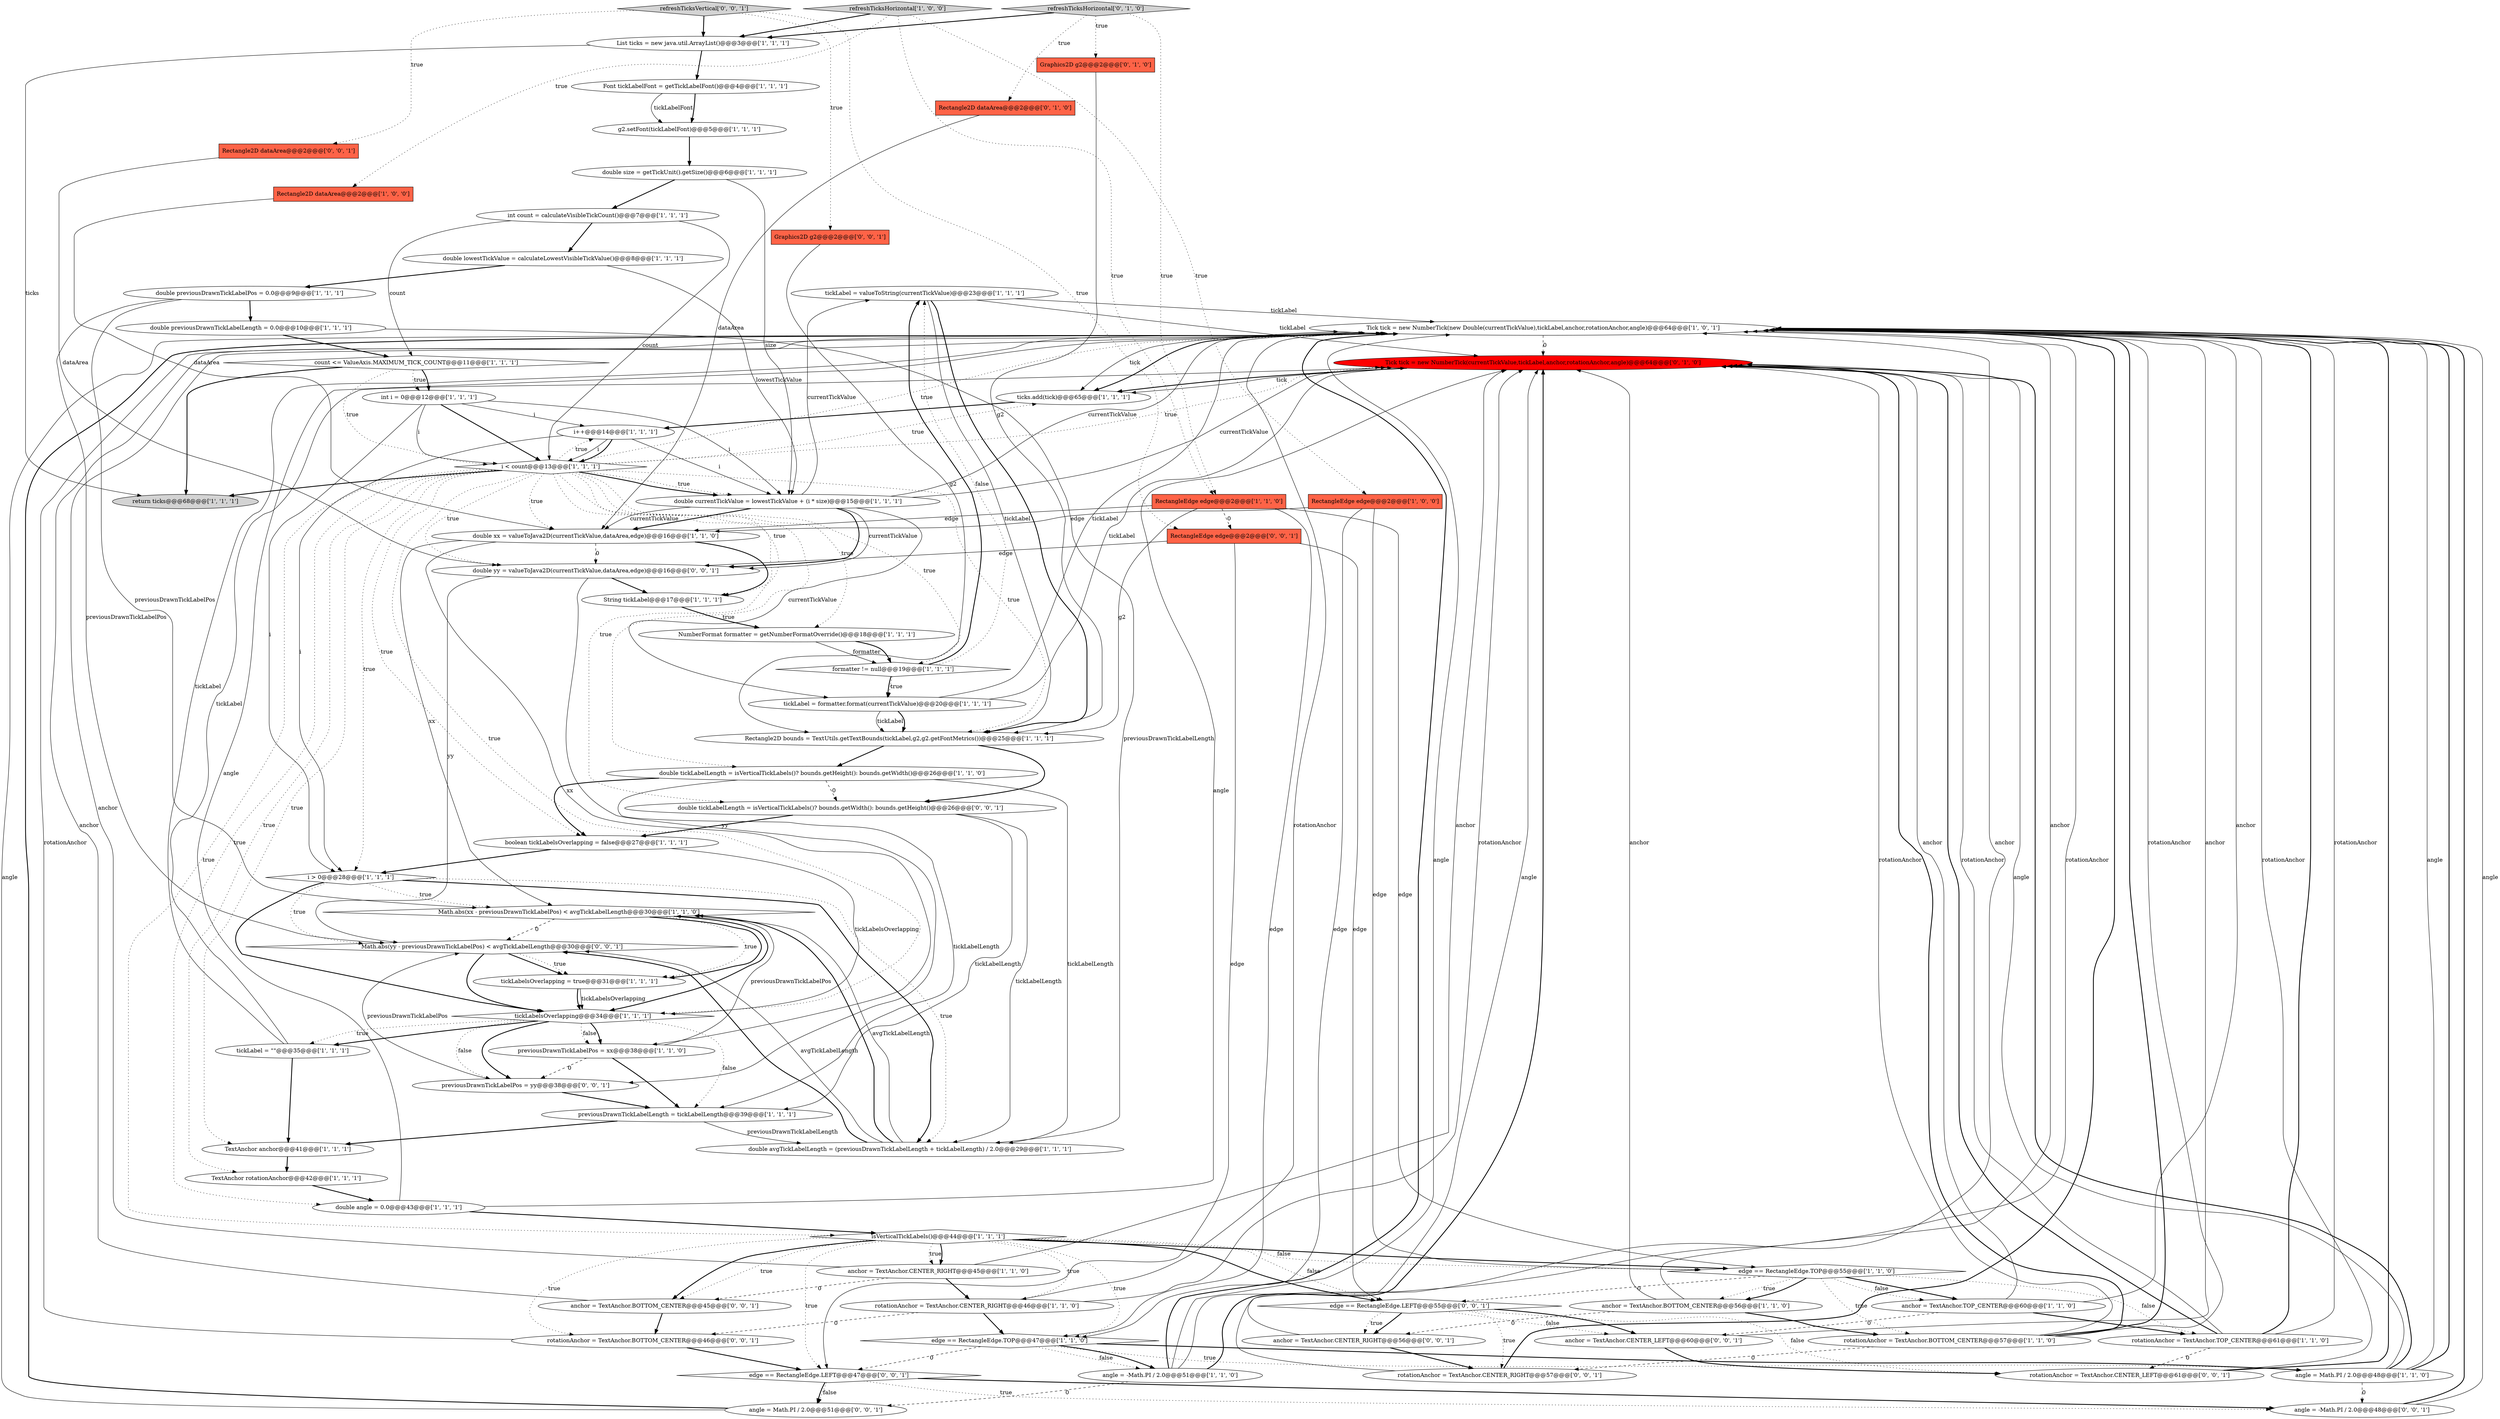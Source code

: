 digraph {
48 [style = filled, label = "tickLabel = valueToString(currentTickValue)@@@23@@@['1', '1', '1']", fillcolor = white, shape = ellipse image = "AAA0AAABBB1BBB"];
72 [style = filled, label = "anchor = TextAnchor.BOTTOM_CENTER@@@45@@@['0', '0', '1']", fillcolor = white, shape = ellipse image = "AAA0AAABBB3BBB"];
45 [style = filled, label = "String tickLabel@@@17@@@['1', '1', '1']", fillcolor = white, shape = ellipse image = "AAA0AAABBB1BBB"];
53 [style = filled, label = "Rectangle2D dataArea@@@2@@@['0', '1', '0']", fillcolor = tomato, shape = box image = "AAA0AAABBB2BBB"];
69 [style = filled, label = "refreshTicksVertical['0', '0', '1']", fillcolor = lightgray, shape = diamond image = "AAA0AAABBB3BBB"];
3 [style = filled, label = "i > 0@@@28@@@['1', '1', '1']", fillcolor = white, shape = diamond image = "AAA0AAABBB1BBB"];
23 [style = filled, label = "previousDrawnTickLabelPos = xx@@@38@@@['1', '1', '0']", fillcolor = white, shape = ellipse image = "AAA0AAABBB1BBB"];
29 [style = filled, label = "edge == RectangleEdge.TOP@@@47@@@['1', '1', '0']", fillcolor = white, shape = diamond image = "AAA0AAABBB1BBB"];
30 [style = filled, label = "previousDrawnTickLabelLength = tickLabelLength@@@39@@@['1', '1', '1']", fillcolor = white, shape = ellipse image = "AAA0AAABBB1BBB"];
57 [style = filled, label = "previousDrawnTickLabelPos = yy@@@38@@@['0', '0', '1']", fillcolor = white, shape = ellipse image = "AAA0AAABBB3BBB"];
70 [style = filled, label = "rotationAnchor = TextAnchor.CENTER_RIGHT@@@57@@@['0', '0', '1']", fillcolor = white, shape = ellipse image = "AAA0AAABBB3BBB"];
51 [style = filled, label = "Graphics2D g2@@@2@@@['0', '1', '0']", fillcolor = tomato, shape = box image = "AAA0AAABBB2BBB"];
58 [style = filled, label = "double tickLabelLength = isVerticalTickLabels()? bounds.getWidth(): bounds.getHeight()@@@26@@@['0', '0', '1']", fillcolor = white, shape = ellipse image = "AAA0AAABBB3BBB"];
21 [style = filled, label = "Math.abs(xx - previousDrawnTickLabelPos) < avgTickLabelLength@@@30@@@['1', '1', '0']", fillcolor = white, shape = diamond image = "AAA0AAABBB1BBB"];
9 [style = filled, label = "double size = getTickUnit().getSize()@@@6@@@['1', '1', '1']", fillcolor = white, shape = ellipse image = "AAA0AAABBB1BBB"];
2 [style = filled, label = "TextAnchor rotationAnchor@@@42@@@['1', '1', '1']", fillcolor = white, shape = ellipse image = "AAA0AAABBB1BBB"];
10 [style = filled, label = "Rectangle2D dataArea@@@2@@@['1', '0', '0']", fillcolor = tomato, shape = box image = "AAA0AAABBB1BBB"];
15 [style = filled, label = "i++@@@14@@@['1', '1', '1']", fillcolor = white, shape = ellipse image = "AAA0AAABBB1BBB"];
36 [style = filled, label = "int count = calculateVisibleTickCount()@@@7@@@['1', '1', '1']", fillcolor = white, shape = ellipse image = "AAA0AAABBB1BBB"];
55 [style = filled, label = "rotationAnchor = TextAnchor.CENTER_LEFT@@@61@@@['0', '0', '1']", fillcolor = white, shape = ellipse image = "AAA0AAABBB3BBB"];
0 [style = filled, label = "RectangleEdge edge@@@2@@@['1', '0', '0']", fillcolor = tomato, shape = box image = "AAA0AAABBB1BBB"];
56 [style = filled, label = "edge == RectangleEdge.LEFT@@@47@@@['0', '0', '1']", fillcolor = white, shape = diamond image = "AAA0AAABBB3BBB"];
24 [style = filled, label = "rotationAnchor = TextAnchor.CENTER_RIGHT@@@46@@@['1', '1', '0']", fillcolor = white, shape = ellipse image = "AAA0AAABBB1BBB"];
25 [style = filled, label = "anchor = TextAnchor.BOTTOM_CENTER@@@56@@@['1', '1', '0']", fillcolor = white, shape = ellipse image = "AAA0AAABBB1BBB"];
63 [style = filled, label = "Rectangle2D dataArea@@@2@@@['0', '0', '1']", fillcolor = tomato, shape = box image = "AAA0AAABBB3BBB"];
71 [style = filled, label = "anchor = TextAnchor.CENTER_RIGHT@@@56@@@['0', '0', '1']", fillcolor = white, shape = ellipse image = "AAA0AAABBB3BBB"];
68 [style = filled, label = "rotationAnchor = TextAnchor.BOTTOM_CENTER@@@46@@@['0', '0', '1']", fillcolor = white, shape = ellipse image = "AAA0AAABBB3BBB"];
1 [style = filled, label = "double lowestTickValue = calculateLowestVisibleTickValue()@@@8@@@['1', '1', '1']", fillcolor = white, shape = ellipse image = "AAA0AAABBB1BBB"];
11 [style = filled, label = "refreshTicksHorizontal['1', '0', '0']", fillcolor = lightgray, shape = diamond image = "AAA0AAABBB1BBB"];
42 [style = filled, label = "double avgTickLabelLength = (previousDrawnTickLabelLength + tickLabelLength) / 2.0@@@29@@@['1', '1', '1']", fillcolor = white, shape = ellipse image = "AAA0AAABBB1BBB"];
49 [style = filled, label = "Tick tick = new NumberTick(new Double(currentTickValue),tickLabel,anchor,rotationAnchor,angle)@@@64@@@['1', '0', '1']", fillcolor = white, shape = ellipse image = "AAA0AAABBB1BBB"];
43 [style = filled, label = "anchor = TextAnchor.CENTER_RIGHT@@@45@@@['1', '1', '0']", fillcolor = white, shape = ellipse image = "AAA0AAABBB1BBB"];
47 [style = filled, label = "angle = -Math.PI / 2.0@@@51@@@['1', '1', '0']", fillcolor = white, shape = ellipse image = "AAA0AAABBB1BBB"];
41 [style = filled, label = "double angle = 0.0@@@43@@@['1', '1', '1']", fillcolor = white, shape = ellipse image = "AAA0AAABBB1BBB"];
66 [style = filled, label = "Math.abs(yy - previousDrawnTickLabelPos) < avgTickLabelLength@@@30@@@['0', '0', '1']", fillcolor = white, shape = diamond image = "AAA0AAABBB3BBB"];
7 [style = filled, label = "edge == RectangleEdge.TOP@@@55@@@['1', '1', '0']", fillcolor = white, shape = diamond image = "AAA0AAABBB1BBB"];
67 [style = filled, label = "angle = Math.PI / 2.0@@@51@@@['0', '0', '1']", fillcolor = white, shape = ellipse image = "AAA0AAABBB3BBB"];
37 [style = filled, label = "double currentTickValue = lowestTickValue + (i * size)@@@15@@@['1', '1', '1']", fillcolor = white, shape = ellipse image = "AAA0AAABBB1BBB"];
28 [style = filled, label = "int i = 0@@@12@@@['1', '1', '1']", fillcolor = white, shape = ellipse image = "AAA0AAABBB1BBB"];
38 [style = filled, label = "return ticks@@@68@@@['1', '1', '1']", fillcolor = lightgray, shape = ellipse image = "AAA0AAABBB1BBB"];
39 [style = filled, label = "rotationAnchor = TextAnchor.TOP_CENTER@@@61@@@['1', '1', '0']", fillcolor = white, shape = ellipse image = "AAA0AAABBB1BBB"];
26 [style = filled, label = "double tickLabelLength = isVerticalTickLabels()? bounds.getHeight(): bounds.getWidth()@@@26@@@['1', '1', '0']", fillcolor = white, shape = ellipse image = "AAA0AAABBB1BBB"];
46 [style = filled, label = "double xx = valueToJava2D(currentTickValue,dataArea,edge)@@@16@@@['1', '1', '0']", fillcolor = white, shape = ellipse image = "AAA0AAABBB1BBB"];
34 [style = filled, label = "tickLabelsOverlapping@@@34@@@['1', '1', '1']", fillcolor = white, shape = diamond image = "AAA0AAABBB1BBB"];
61 [style = filled, label = "angle = -Math.PI / 2.0@@@48@@@['0', '0', '1']", fillcolor = white, shape = ellipse image = "AAA0AAABBB3BBB"];
35 [style = filled, label = "g2.setFont(tickLabelFont)@@@5@@@['1', '1', '1']", fillcolor = white, shape = ellipse image = "AAA0AAABBB1BBB"];
16 [style = filled, label = "rotationAnchor = TextAnchor.BOTTOM_CENTER@@@57@@@['1', '1', '0']", fillcolor = white, shape = ellipse image = "AAA0AAABBB1BBB"];
52 [style = filled, label = "Tick tick = new NumberTick(currentTickValue,tickLabel,anchor,rotationAnchor,angle)@@@64@@@['0', '1', '0']", fillcolor = red, shape = ellipse image = "AAA1AAABBB2BBB"];
6 [style = filled, label = "NumberFormat formatter = getNumberFormatOverride()@@@18@@@['1', '1', '1']", fillcolor = white, shape = ellipse image = "AAA0AAABBB1BBB"];
44 [style = filled, label = "ticks.add(tick)@@@65@@@['1', '1', '1']", fillcolor = white, shape = ellipse image = "AAA0AAABBB1BBB"];
5 [style = filled, label = "tickLabelsOverlapping = true@@@31@@@['1', '1', '1']", fillcolor = white, shape = ellipse image = "AAA0AAABBB1BBB"];
12 [style = filled, label = "RectangleEdge edge@@@2@@@['1', '1', '0']", fillcolor = tomato, shape = box image = "AAA0AAABBB1BBB"];
14 [style = filled, label = "Rectangle2D bounds = TextUtils.getTextBounds(tickLabel,g2,g2.getFontMetrics())@@@25@@@['1', '1', '1']", fillcolor = white, shape = ellipse image = "AAA0AAABBB1BBB"];
54 [style = filled, label = "refreshTicksHorizontal['0', '1', '0']", fillcolor = lightgray, shape = diamond image = "AAA0AAABBB2BBB"];
65 [style = filled, label = "RectangleEdge edge@@@2@@@['0', '0', '1']", fillcolor = tomato, shape = box image = "AAA0AAABBB3BBB"];
64 [style = filled, label = "Graphics2D g2@@@2@@@['0', '0', '1']", fillcolor = tomato, shape = box image = "AAA0AAABBB3BBB"];
4 [style = filled, label = "Font tickLabelFont = getTickLabelFont()@@@4@@@['1', '1', '1']", fillcolor = white, shape = ellipse image = "AAA0AAABBB1BBB"];
13 [style = filled, label = "boolean tickLabelsOverlapping = false@@@27@@@['1', '1', '1']", fillcolor = white, shape = ellipse image = "AAA0AAABBB1BBB"];
19 [style = filled, label = "formatter != null@@@19@@@['1', '1', '1']", fillcolor = white, shape = diamond image = "AAA0AAABBB1BBB"];
22 [style = filled, label = "tickLabel = \"\"@@@35@@@['1', '1', '1']", fillcolor = white, shape = ellipse image = "AAA0AAABBB1BBB"];
18 [style = filled, label = "tickLabel = formatter.format(currentTickValue)@@@20@@@['1', '1', '1']", fillcolor = white, shape = ellipse image = "AAA0AAABBB1BBB"];
8 [style = filled, label = "angle = Math.PI / 2.0@@@48@@@['1', '1', '0']", fillcolor = white, shape = ellipse image = "AAA0AAABBB1BBB"];
31 [style = filled, label = "anchor = TextAnchor.TOP_CENTER@@@60@@@['1', '1', '0']", fillcolor = white, shape = ellipse image = "AAA0AAABBB1BBB"];
33 [style = filled, label = "double previousDrawnTickLabelLength = 0.0@@@10@@@['1', '1', '1']", fillcolor = white, shape = ellipse image = "AAA0AAABBB1BBB"];
40 [style = filled, label = "double previousDrawnTickLabelPos = 0.0@@@9@@@['1', '1', '1']", fillcolor = white, shape = ellipse image = "AAA0AAABBB1BBB"];
50 [style = filled, label = "TextAnchor anchor@@@41@@@['1', '1', '1']", fillcolor = white, shape = ellipse image = "AAA0AAABBB1BBB"];
59 [style = filled, label = "edge == RectangleEdge.LEFT@@@55@@@['0', '0', '1']", fillcolor = white, shape = diamond image = "AAA0AAABBB3BBB"];
27 [style = filled, label = "List ticks = new java.util.ArrayList()@@@3@@@['1', '1', '1']", fillcolor = white, shape = ellipse image = "AAA0AAABBB1BBB"];
32 [style = filled, label = "i < count@@@13@@@['1', '1', '1']", fillcolor = white, shape = diamond image = "AAA0AAABBB1BBB"];
62 [style = filled, label = "anchor = TextAnchor.CENTER_LEFT@@@60@@@['0', '0', '1']", fillcolor = white, shape = ellipse image = "AAA0AAABBB3BBB"];
17 [style = filled, label = "count <= ValueAxis.MAXIMUM_TICK_COUNT@@@11@@@['1', '1', '1']", fillcolor = white, shape = diamond image = "AAA0AAABBB1BBB"];
20 [style = filled, label = "isVerticalTickLabels()@@@44@@@['1', '1', '1']", fillcolor = white, shape = diamond image = "AAA0AAABBB1BBB"];
60 [style = filled, label = "double yy = valueToJava2D(currentTickValue,dataArea,edge)@@@16@@@['0', '0', '1']", fillcolor = white, shape = ellipse image = "AAA0AAABBB3BBB"];
34->30 [style = dotted, label="false"];
46->23 [style = solid, label="xx"];
62->49 [style = solid, label="anchor"];
52->44 [style = bold, label=""];
71->70 [style = bold, label=""];
39->52 [style = solid, label="rotationAnchor"];
54->27 [style = bold, label=""];
16->52 [style = bold, label=""];
32->37 [style = bold, label=""];
21->66 [style = dashed, label="0"];
47->67 [style = dashed, label="0"];
0->29 [style = solid, label="edge"];
55->49 [style = bold, label=""];
48->14 [style = solid, label="tickLabel"];
11->12 [style = dotted, label="true"];
12->65 [style = dashed, label="0"];
44->15 [style = bold, label=""];
32->45 [style = dotted, label="true"];
56->67 [style = bold, label=""];
50->2 [style = bold, label=""];
59->62 [style = bold, label=""];
10->46 [style = solid, label="dataArea"];
7->31 [style = bold, label=""];
59->71 [style = bold, label=""];
62->55 [style = bold, label=""];
59->70 [style = dotted, label="true"];
16->70 [style = dashed, label="0"];
41->20 [style = bold, label=""];
36->17 [style = solid, label="count"];
32->50 [style = dotted, label="true"];
1->37 [style = solid, label="lowestTickValue"];
29->8 [style = dotted, label="true"];
5->34 [style = bold, label=""];
3->34 [style = bold, label=""];
47->49 [style = bold, label=""];
17->38 [style = bold, label=""];
20->56 [style = dotted, label="true"];
41->52 [style = solid, label="angle"];
41->49 [style = solid, label="angle"];
71->49 [style = solid, label="anchor"];
54->51 [style = dotted, label="true"];
20->68 [style = dotted, label="true"];
59->55 [style = dotted, label="false"];
51->14 [style = solid, label="g2"];
45->6 [style = bold, label=""];
37->60 [style = bold, label=""];
20->43 [style = dotted, label="true"];
28->15 [style = solid, label="i"];
16->49 [style = bold, label=""];
20->7 [style = dotted, label="false"];
56->61 [style = dotted, label="true"];
43->24 [style = bold, label=""];
69->63 [style = dotted, label="true"];
11->0 [style = dotted, label="true"];
59->71 [style = dotted, label="true"];
39->49 [style = bold, label=""];
49->52 [style = dashed, label="0"];
32->3 [style = dotted, label="true"];
26->58 [style = dashed, label="0"];
7->16 [style = dotted, label="true"];
29->56 [style = dashed, label="0"];
13->34 [style = solid, label="tickLabelsOverlapping"];
20->43 [style = bold, label=""];
28->37 [style = solid, label="i"];
32->37 [style = dotted, label="true"];
29->47 [style = dotted, label="false"];
28->32 [style = solid, label="i"];
57->66 [style = solid, label="previousDrawnTickLabelPos"];
32->13 [style = dotted, label="true"];
12->7 [style = solid, label="edge"];
42->21 [style = bold, label=""];
16->52 [style = solid, label="rotationAnchor"];
23->57 [style = dashed, label="0"];
18->52 [style = solid, label="tickLabel"];
26->30 [style = solid, label="tickLabelLength"];
32->15 [style = dotted, label="true"];
3->42 [style = dotted, label="true"];
21->5 [style = dotted, label="true"];
29->47 [style = bold, label=""];
61->49 [style = bold, label=""];
59->62 [style = dotted, label="false"];
31->62 [style = dashed, label="0"];
54->12 [style = dotted, label="true"];
19->18 [style = bold, label=""];
23->30 [style = bold, label=""];
8->52 [style = solid, label="angle"];
22->52 [style = solid, label="tickLabel"];
20->24 [style = dotted, label="true"];
32->49 [style = dotted, label="true"];
11->10 [style = dotted, label="true"];
32->60 [style = dotted, label="true"];
24->52 [style = solid, label="rotationAnchor"];
32->2 [style = dotted, label="true"];
22->50 [style = bold, label=""];
25->71 [style = dashed, label="0"];
15->32 [style = solid, label="i"];
55->49 [style = solid, label="rotationAnchor"];
60->66 [style = solid, label="yy"];
20->59 [style = dotted, label="false"];
3->66 [style = dotted, label="true"];
54->53 [style = dotted, label="true"];
26->13 [style = bold, label=""];
31->52 [style = solid, label="anchor"];
65->60 [style = solid, label="edge"];
72->49 [style = solid, label="anchor"];
34->57 [style = dotted, label="false"];
66->34 [style = bold, label=""];
43->52 [style = solid, label="anchor"];
32->58 [style = dotted, label="true"];
34->22 [style = dotted, label="true"];
56->67 [style = dotted, label="false"];
33->42 [style = solid, label="previousDrawnTickLabelLength"];
39->52 [style = bold, label=""];
37->46 [style = bold, label=""];
7->59 [style = dashed, label="0"];
31->49 [style = solid, label="anchor"];
37->18 [style = solid, label="currentTickValue"];
40->21 [style = solid, label="previousDrawnTickLabelPos"];
37->60 [style = solid, label="currentTickValue"];
60->57 [style = solid, label="yy"];
57->30 [style = bold, label=""];
24->49 [style = solid, label="rotationAnchor"];
20->7 [style = bold, label=""];
8->49 [style = solid, label="angle"];
15->37 [style = solid, label="i"];
40->66 [style = solid, label="previousDrawnTickLabelPos"];
39->55 [style = dashed, label="0"];
43->72 [style = dashed, label="0"];
34->57 [style = bold, label=""];
25->52 [style = solid, label="anchor"];
2->41 [style = bold, label=""];
18->49 [style = solid, label="tickLabel"];
46->21 [style = solid, label="xx"];
58->42 [style = solid, label="tickLabelLength"];
4->35 [style = solid, label="tickLabelFont"];
48->49 [style = solid, label="tickLabel"];
47->52 [style = solid, label="angle"];
12->14 [style = solid, label="g2"];
37->48 [style = solid, label="currentTickValue"];
32->6 [style = dotted, label="true"];
32->34 [style = dotted, label="true"];
35->9 [style = bold, label=""];
48->14 [style = bold, label=""];
49->44 [style = bold, label=""];
21->34 [style = bold, label=""];
32->20 [style = dotted, label="true"];
19->18 [style = dotted, label="true"];
39->49 [style = solid, label="rotationAnchor"];
30->42 [style = solid, label="previousDrawnTickLabelLength"];
14->58 [style = bold, label=""];
25->16 [style = bold, label=""];
32->14 [style = dotted, label="true"];
8->52 [style = bold, label=""];
3->42 [style = bold, label=""];
30->50 [style = bold, label=""];
34->23 [style = dotted, label="false"];
26->42 [style = solid, label="tickLabelLength"];
28->32 [style = bold, label=""];
69->64 [style = dotted, label="true"];
0->7 [style = solid, label="edge"];
61->49 [style = solid, label="angle"];
21->5 [style = bold, label=""];
67->49 [style = solid, label="angle"];
40->33 [style = bold, label=""];
64->14 [style = solid, label="g2"];
25->49 [style = solid, label="anchor"];
24->68 [style = dashed, label="0"];
3->21 [style = dotted, label="true"];
6->19 [style = solid, label="formatter"];
69->27 [style = bold, label=""];
17->28 [style = dotted, label="true"];
66->5 [style = bold, label=""];
53->46 [style = solid, label="dataArea"];
48->52 [style = solid, label="tickLabel"];
37->46 [style = solid, label="currentTickValue"];
22->49 [style = solid, label="tickLabel"];
16->49 [style = solid, label="rotationAnchor"];
63->60 [style = solid, label="dataArea"];
7->39 [style = dotted, label="false"];
34->23 [style = bold, label=""];
66->5 [style = dotted, label="true"];
32->52 [style = dotted, label="true"];
5->34 [style = solid, label="tickLabelsOverlapping"];
12->46 [style = solid, label="edge"];
12->29 [style = solid, label="edge"];
58->30 [style = solid, label="tickLabelLength"];
31->39 [style = bold, label=""];
68->49 [style = solid, label="rotationAnchor"];
47->52 [style = bold, label=""];
32->46 [style = dotted, label="true"];
32->44 [style = dotted, label="true"];
23->21 [style = solid, label="previousDrawnTickLabelPos"];
69->65 [style = dotted, label="true"];
70->49 [style = bold, label=""];
33->17 [style = bold, label=""];
9->36 [style = bold, label=""];
0->46 [style = solid, label="edge"];
65->56 [style = solid, label="edge"];
47->49 [style = solid, label="angle"];
58->13 [style = bold, label=""];
29->8 [style = bold, label=""];
49->44 [style = solid, label="tick"];
4->35 [style = bold, label=""];
19->48 [style = bold, label=""];
32->41 [style = dotted, label="true"];
46->60 [style = dashed, label="0"];
18->14 [style = solid, label="tickLabel"];
1->40 [style = bold, label=""];
28->3 [style = solid, label="i"];
37->49 [style = solid, label="currentTickValue"];
7->31 [style = dotted, label="false"];
42->66 [style = bold, label=""];
36->32 [style = solid, label="count"];
27->38 [style = solid, label="ticks"];
42->66 [style = solid, label="avgTickLabelLength"];
9->37 [style = solid, label="size"];
6->19 [style = bold, label=""];
24->29 [style = bold, label=""];
56->61 [style = bold, label=""];
17->32 [style = dotted, label="true"];
20->72 [style = dotted, label="true"];
68->56 [style = bold, label=""];
36->1 [style = bold, label=""];
34->22 [style = bold, label=""];
60->45 [style = bold, label=""];
15->3 [style = solid, label="i"];
37->52 [style = solid, label="currentTickValue"];
14->26 [style = bold, label=""];
32->38 [style = bold, label=""];
27->4 [style = bold, label=""];
67->49 [style = bold, label=""];
17->28 [style = bold, label=""];
42->21 [style = solid, label="avgTickLabelLength"];
13->3 [style = bold, label=""];
52->44 [style = solid, label="tick"];
20->29 [style = dotted, label="true"];
19->48 [style = dotted, label="false"];
20->59 [style = bold, label=""];
20->72 [style = bold, label=""];
7->25 [style = dotted, label="true"];
46->45 [style = bold, label=""];
8->49 [style = bold, label=""];
32->26 [style = dotted, label="true"];
7->25 [style = bold, label=""];
70->49 [style = solid, label="rotationAnchor"];
8->61 [style = dashed, label="0"];
15->32 [style = bold, label=""];
72->68 [style = bold, label=""];
65->59 [style = solid, label="edge"];
18->14 [style = bold, label=""];
32->19 [style = dotted, label="true"];
43->49 [style = solid, label="anchor"];
11->27 [style = bold, label=""];
}
